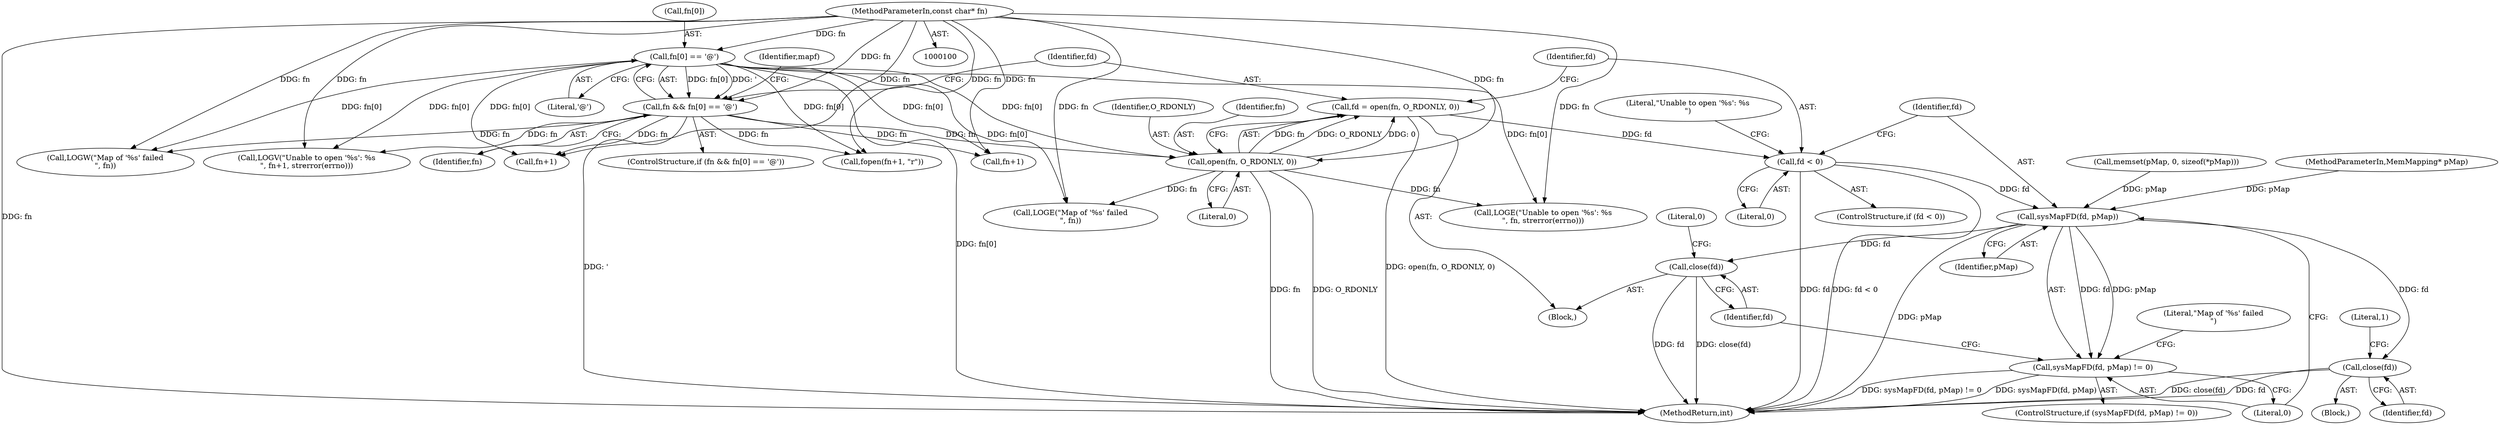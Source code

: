 digraph "0_Android_28a566f7731b4cb76d2a9ba16d997ac5aeb07dad_1@API" {
"1000162" [label="(Call,fd = open(fn, O_RDONLY, 0))"];
"1000164" [label="(Call,open(fn, O_RDONLY, 0))"];
"1000113" [label="(Call,fn[0] == '@')"];
"1000101" [label="(MethodParameterIn,const char* fn)"];
"1000111" [label="(Call,fn && fn[0] == '@')"];
"1000169" [label="(Call,fd < 0)"];
"1000183" [label="(Call,sysMapFD(fd, pMap))"];
"1000182" [label="(Call,sysMapFD(fd, pMap) != 0)"];
"1000191" [label="(Call,close(fd))"];
"1000196" [label="(Call,close(fd))"];
"1000189" [label="(Literal,\"Map of '%s' failed\n\")"];
"1000112" [label="(Identifier,fn)"];
"1000171" [label="(Literal,0)"];
"1000104" [label="(Call,memset(pMap, 0, sizeof(*pMap)))"];
"1000195" [label="(Literal,1)"];
"1000200" [label="(MethodReturn,int)"];
"1000163" [label="(Identifier,fd)"];
"1000160" [label="(Block,)"];
"1000186" [label="(Literal,0)"];
"1000169" [label="(Call,fd < 0)"];
"1000164" [label="(Call,open(fn, O_RDONLY, 0))"];
"1000191" [label="(Call,close(fd))"];
"1000197" [label="(Identifier,fd)"];
"1000170" [label="(Identifier,fd)"];
"1000166" [label="(Identifier,O_RDONLY)"];
"1000134" [label="(Call,fn+1)"];
"1000182" [label="(Call,sysMapFD(fd, pMap) != 0)"];
"1000187" [label="(Block,)"];
"1000196" [label="(Call,close(fd))"];
"1000123" [label="(Call,fn+1)"];
"1000165" [label="(Identifier,fn)"];
"1000174" [label="(Literal,\"Unable to open '%s': %s\n\")"];
"1000192" [label="(Identifier,fd)"];
"1000188" [label="(Call,LOGE(\"Map of '%s' failed\n\", fn))"];
"1000117" [label="(Literal,'@')"];
"1000121" [label="(Identifier,mapf)"];
"1000184" [label="(Identifier,fd)"];
"1000110" [label="(ControlStructure,if (fn && fn[0] == '@'))"];
"1000183" [label="(Call,sysMapFD(fd, pMap))"];
"1000173" [label="(Call,LOGE(\"Unable to open '%s': %s\n\", fn, strerror(errno)))"];
"1000167" [label="(Literal,0)"];
"1000111" [label="(Call,fn && fn[0] == '@')"];
"1000181" [label="(ControlStructure,if (sysMapFD(fd, pMap) != 0))"];
"1000162" [label="(Call,fd = open(fn, O_RDONLY, 0))"];
"1000168" [label="(ControlStructure,if (fd < 0))"];
"1000185" [label="(Identifier,pMap)"];
"1000101" [label="(MethodParameterIn,const char* fn)"];
"1000102" [label="(MethodParameterIn,MemMapping* pMap)"];
"1000122" [label="(Call,fopen(fn+1, \"r\"))"];
"1000114" [label="(Call,fn[0])"];
"1000149" [label="(Call,LOGW(\"Map of '%s' failed\n\", fn))"];
"1000199" [label="(Literal,0)"];
"1000113" [label="(Call,fn[0] == '@')"];
"1000132" [label="(Call,LOGV(\"Unable to open '%s': %s\n\", fn+1, strerror(errno)))"];
"1000162" -> "1000160"  [label="AST: "];
"1000162" -> "1000164"  [label="CFG: "];
"1000163" -> "1000162"  [label="AST: "];
"1000164" -> "1000162"  [label="AST: "];
"1000170" -> "1000162"  [label="CFG: "];
"1000162" -> "1000200"  [label="DDG: open(fn, O_RDONLY, 0)"];
"1000164" -> "1000162"  [label="DDG: fn"];
"1000164" -> "1000162"  [label="DDG: O_RDONLY"];
"1000164" -> "1000162"  [label="DDG: 0"];
"1000162" -> "1000169"  [label="DDG: fd"];
"1000164" -> "1000167"  [label="CFG: "];
"1000165" -> "1000164"  [label="AST: "];
"1000166" -> "1000164"  [label="AST: "];
"1000167" -> "1000164"  [label="AST: "];
"1000164" -> "1000200"  [label="DDG: O_RDONLY"];
"1000164" -> "1000200"  [label="DDG: fn"];
"1000113" -> "1000164"  [label="DDG: fn[0]"];
"1000111" -> "1000164"  [label="DDG: fn"];
"1000101" -> "1000164"  [label="DDG: fn"];
"1000164" -> "1000173"  [label="DDG: fn"];
"1000164" -> "1000188"  [label="DDG: fn"];
"1000113" -> "1000111"  [label="AST: "];
"1000113" -> "1000117"  [label="CFG: "];
"1000114" -> "1000113"  [label="AST: "];
"1000117" -> "1000113"  [label="AST: "];
"1000111" -> "1000113"  [label="CFG: "];
"1000113" -> "1000200"  [label="DDG: fn[0]"];
"1000113" -> "1000111"  [label="DDG: fn[0]"];
"1000113" -> "1000111"  [label="DDG: '"];
"1000101" -> "1000113"  [label="DDG: fn"];
"1000113" -> "1000122"  [label="DDG: fn[0]"];
"1000113" -> "1000123"  [label="DDG: fn[0]"];
"1000113" -> "1000132"  [label="DDG: fn[0]"];
"1000113" -> "1000134"  [label="DDG: fn[0]"];
"1000113" -> "1000149"  [label="DDG: fn[0]"];
"1000113" -> "1000173"  [label="DDG: fn[0]"];
"1000113" -> "1000188"  [label="DDG: fn[0]"];
"1000101" -> "1000100"  [label="AST: "];
"1000101" -> "1000200"  [label="DDG: fn"];
"1000101" -> "1000111"  [label="DDG: fn"];
"1000101" -> "1000122"  [label="DDG: fn"];
"1000101" -> "1000123"  [label="DDG: fn"];
"1000101" -> "1000132"  [label="DDG: fn"];
"1000101" -> "1000134"  [label="DDG: fn"];
"1000101" -> "1000149"  [label="DDG: fn"];
"1000101" -> "1000173"  [label="DDG: fn"];
"1000101" -> "1000188"  [label="DDG: fn"];
"1000111" -> "1000110"  [label="AST: "];
"1000111" -> "1000112"  [label="CFG: "];
"1000112" -> "1000111"  [label="AST: "];
"1000121" -> "1000111"  [label="CFG: "];
"1000163" -> "1000111"  [label="CFG: "];
"1000111" -> "1000200"  [label="DDG: '"];
"1000111" -> "1000122"  [label="DDG: fn"];
"1000111" -> "1000123"  [label="DDG: fn"];
"1000111" -> "1000132"  [label="DDG: fn"];
"1000111" -> "1000134"  [label="DDG: fn"];
"1000111" -> "1000149"  [label="DDG: fn"];
"1000169" -> "1000168"  [label="AST: "];
"1000169" -> "1000171"  [label="CFG: "];
"1000170" -> "1000169"  [label="AST: "];
"1000171" -> "1000169"  [label="AST: "];
"1000174" -> "1000169"  [label="CFG: "];
"1000184" -> "1000169"  [label="CFG: "];
"1000169" -> "1000200"  [label="DDG: fd < 0"];
"1000169" -> "1000200"  [label="DDG: fd"];
"1000169" -> "1000183"  [label="DDG: fd"];
"1000183" -> "1000182"  [label="AST: "];
"1000183" -> "1000185"  [label="CFG: "];
"1000184" -> "1000183"  [label="AST: "];
"1000185" -> "1000183"  [label="AST: "];
"1000186" -> "1000183"  [label="CFG: "];
"1000183" -> "1000200"  [label="DDG: pMap"];
"1000183" -> "1000182"  [label="DDG: fd"];
"1000183" -> "1000182"  [label="DDG: pMap"];
"1000104" -> "1000183"  [label="DDG: pMap"];
"1000102" -> "1000183"  [label="DDG: pMap"];
"1000183" -> "1000191"  [label="DDG: fd"];
"1000183" -> "1000196"  [label="DDG: fd"];
"1000182" -> "1000181"  [label="AST: "];
"1000182" -> "1000186"  [label="CFG: "];
"1000186" -> "1000182"  [label="AST: "];
"1000189" -> "1000182"  [label="CFG: "];
"1000197" -> "1000182"  [label="CFG: "];
"1000182" -> "1000200"  [label="DDG: sysMapFD(fd, pMap) != 0"];
"1000182" -> "1000200"  [label="DDG: sysMapFD(fd, pMap)"];
"1000191" -> "1000187"  [label="AST: "];
"1000191" -> "1000192"  [label="CFG: "];
"1000192" -> "1000191"  [label="AST: "];
"1000195" -> "1000191"  [label="CFG: "];
"1000191" -> "1000200"  [label="DDG: close(fd)"];
"1000191" -> "1000200"  [label="DDG: fd"];
"1000196" -> "1000160"  [label="AST: "];
"1000196" -> "1000197"  [label="CFG: "];
"1000197" -> "1000196"  [label="AST: "];
"1000199" -> "1000196"  [label="CFG: "];
"1000196" -> "1000200"  [label="DDG: fd"];
"1000196" -> "1000200"  [label="DDG: close(fd)"];
}
